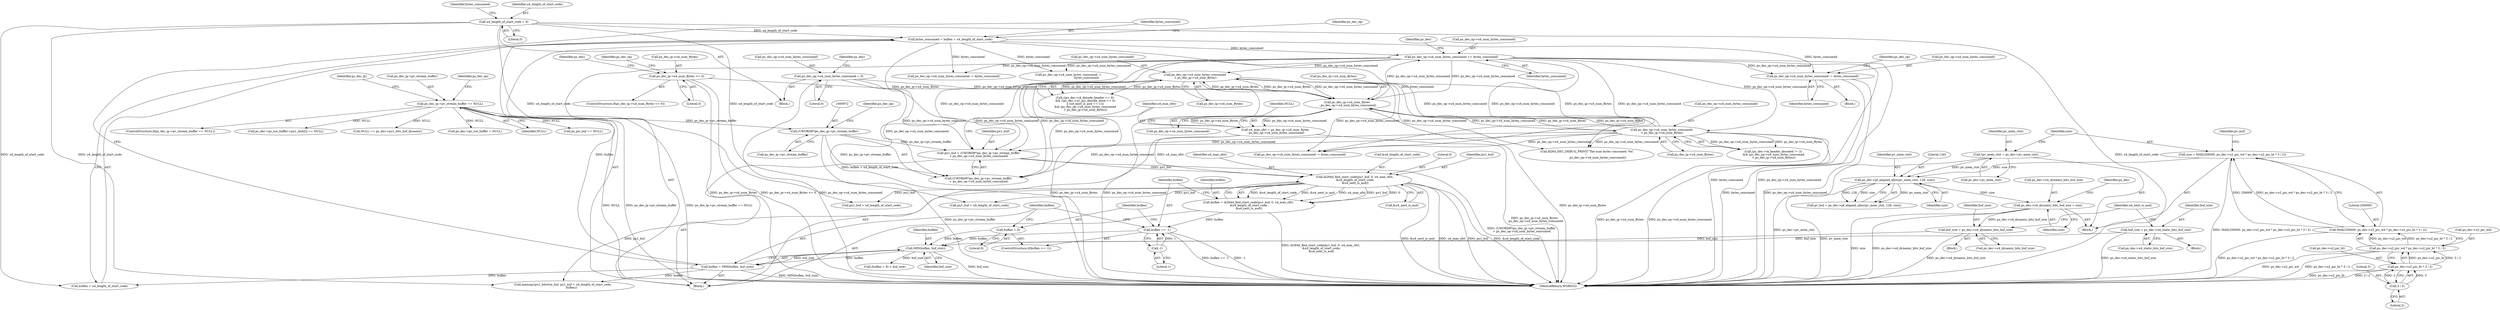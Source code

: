 digraph "0_Android_e629194c62a9a129ce378e08cb1059a8a53f1795@pointer" {
"1001356" [label="(Call,ps_dec_op->u4_num_bytes_consumed -= bytes_consumed)"];
"1001098" [label="(Call,bytes_consumed = buflen + u4_length_of_start_code)"];
"1001093" [label="(Call,buflen = MIN(buflen, buf_size))"];
"1001095" [label="(Call,MIN(buflen, buf_size))"];
"1001086" [label="(Call,buflen == -1)"];
"1001075" [label="(Call,buflen = ih264d_find_start_code(pu1_buf, 0, u4_max_ofst,\n &u4_length_of_start_code,\n &u4_next_is_aud))"];
"1001077" [label="(Call,ih264d_find_start_code(pu1_buf, 0, u4_max_ofst,\n &u4_length_of_start_code,\n &u4_next_is_aud))"];
"1000968" [label="(Call,pu1_buf = (UWORD8*)ps_dec_ip->pv_stream_buffer\n + ps_dec_op->u4_num_bytes_consumed)"];
"1000971" [label="(Call,(UWORD8*)ps_dec_ip->pv_stream_buffer)"];
"1000260" [label="(Call,ps_dec_ip->pv_stream_buffer == NULL)"];
"1001436" [label="(Call,ps_dec_op->u4_num_bytes_consumed\n < ps_dec_ip->u4_num_Bytes)"];
"1001103" [label="(Call,ps_dec_op->u4_num_bytes_consumed += bytes_consumed)"];
"1000981" [label="(Call,ps_dec_ip->u4_num_Bytes\n - ps_dec_op->u4_num_bytes_consumed)"];
"1000281" [label="(Call,ps_dec_ip->u4_num_Bytes <= 0)"];
"1001411" [label="(Call,ps_dec_op->u4_num_bytes_consumed\n < ps_dec_ip->u4_num_Bytes)"];
"1000306" [label="(Call,ps_dec_op->u4_num_bytes_consumed = 0)"];
"1000979" [label="(Call,u4_max_ofst = ps_dec_ip->u4_num_Bytes\n - ps_dec_op->u4_num_bytes_consumed)"];
"1001088" [label="(Call,-1)"];
"1001090" [label="(Call,buflen = 0)"];
"1001055" [label="(Call,buf_size = ps_dec->u4_dynamic_bits_buf_size)"];
"1001040" [label="(Call,ps_dec->u4_dynamic_bits_buf_size = size)"];
"1001026" [label="(Call,ps_dec->pf_aligned_alloc(pv_mem_ctxt, 128, size))"];
"1001004" [label="(Call,*pv_mem_ctxt = ps_dec->pv_mem_ctxt)"];
"1001009" [label="(Call,size = MAX(256000, ps_dec->u2_pic_wd * ps_dec->u2_pic_ht * 3 / 2))"];
"1001011" [label="(Call,MAX(256000, ps_dec->u2_pic_wd * ps_dec->u2_pic_ht * 3 / 2))"];
"1001013" [label="(Call,ps_dec->u2_pic_wd * ps_dec->u2_pic_ht * 3 / 2)"];
"1001017" [label="(Call,ps_dec->u2_pic_ht * 3 / 2)"];
"1001021" [label="(Call,3 / 2)"];
"1001067" [label="(Call,buf_size = ps_dec->u4_static_bits_buf_size)"];
"1000171" [label="(Call,u4_length_of_start_code = 0)"];
"1001057" [label="(Call,ps_dec->u4_dynamic_bits_buf_size)"];
"1001022" [label="(Literal,3)"];
"1001017" [label="(Call,ps_dec->u2_pic_ht * 3 / 2)"];
"1001061" [label="(Block,)"];
"1001107" [label="(Identifier,bytes_consumed)"];
"1001087" [label="(Identifier,buflen)"];
"1001080" [label="(Identifier,u4_max_ofst)"];
"1001105" [label="(Identifier,ps_dec_op)"];
"1000313" [label="(Identifier,ps_dec)"];
"1001440" [label="(Call,ps_dec_ip->u4_num_Bytes)"];
"1002124" [label="(MethodReturn,WORD32)"];
"1001010" [label="(Identifier,size)"];
"1001360" [label="(Identifier,bytes_consumed)"];
"1001026" [label="(Call,ps_dec->pf_aligned_alloc(pv_mem_ctxt, 128, size))"];
"1001085" [label="(ControlStructure,if(buflen == -1))"];
"1000968" [label="(Call,pu1_buf = (UWORD8*)ps_dec_ip->pv_stream_buffer\n + ps_dec_op->u4_num_bytes_consumed)"];
"1000280" [label="(ControlStructure,if(ps_dec_ip->u4_num_Bytes <= 0))"];
"1001077" [label="(Call,ih264d_find_start_code(pu1_buf, 0, u4_max_ofst,\n &u4_length_of_start_code,\n &u4_next_is_aud))"];
"1001021" [label="(Call,3 / 2)"];
"1000282" [label="(Call,ps_dec_ip->u4_num_Bytes)"];
"1001011" [label="(Call,MAX(256000, ps_dec->u2_pic_wd * ps_dec->u2_pic_ht * 3 / 2))"];
"1001096" [label="(Identifier,buflen)"];
"1000991" [label="(Identifier,NULL)"];
"1001412" [label="(Call,ps_dec_op->u4_num_bytes_consumed)"];
"1001049" [label="(Block,)"];
"1001356" [label="(Call,ps_dec_op->u4_num_bytes_consumed -= bytes_consumed)"];
"1001068" [label="(Identifier,buf_size)"];
"1000171" [label="(Call,u4_length_of_start_code = 0)"];
"1000268" [label="(Identifier,ps_dec_op)"];
"1001103" [label="(Call,ps_dec_op->u4_num_bytes_consumed += bytes_consumed)"];
"1001067" [label="(Call,buf_size = ps_dec->u4_static_bits_buf_size)"];
"1001357" [label="(Call,ps_dec_op->u4_num_bytes_consumed)"];
"1001004" [label="(Call,*pv_mem_ctxt = ps_dec->pv_mem_ctxt)"];
"1001027" [label="(Identifier,pv_mem_ctxt)"];
"1001018" [label="(Call,ps_dec->u2_pic_ht)"];
"1001047" [label="(Identifier,ps_dec)"];
"1000176" [label="(Identifier,bytes_consumed)"];
"1001028" [label="(Literal,128)"];
"1000966" [label="(Block,)"];
"1001436" [label="(Call,ps_dec_op->u4_num_bytes_consumed\n < ps_dec_ip->u4_num_Bytes)"];
"1001081" [label="(Call,&u4_length_of_start_code)"];
"1000982" [label="(Call,ps_dec_ip->u4_num_Bytes)"];
"1001075" [label="(Call,buflen = ih264d_find_start_code(pu1_buf, 0, u4_max_ofst,\n &u4_length_of_start_code,\n &u4_next_is_aud))"];
"1001079" [label="(Literal,0)"];
"1000260" [label="(Call,ps_dec_ip->pv_stream_buffer == NULL)"];
"1001100" [label="(Call,buflen + u4_length_of_start_code)"];
"1001088" [label="(Call,-1)"];
"1001000" [label="(Block,)"];
"1001083" [label="(Call,&u4_next_is_aud)"];
"1000307" [label="(Call,ps_dec_op->u4_num_bytes_consumed)"];
"1000310" [label="(Literal,0)"];
"1001121" [label="(Call,pu1_buf + u4_length_of_start_code)"];
"1001014" [label="(Call,ps_dec->u2_pic_wd)"];
"1001009" [label="(Call,size = MAX(256000, ps_dec->u2_pic_wd * ps_dec->u2_pic_ht * 3 / 2))"];
"1001095" [label="(Call,MIN(buflen, buf_size))"];
"1001099" [label="(Identifier,bytes_consumed)"];
"1000303" [label="(Identifier,ps_dec)"];
"1000289" [label="(Identifier,ps_dec_op)"];
"1001333" [label="(Call,ps_dec_op->u4_num_bytes_consumed -= bytes_consumed)"];
"1001098" [label="(Call,bytes_consumed = buflen + u4_length_of_start_code)"];
"1001006" [label="(Call,ps_dec->pv_mem_ctxt)"];
"1001040" [label="(Call,ps_dec->u4_dynamic_bits_buf_size = size)"];
"1001097" [label="(Identifier,buf_size)"];
"1000981" [label="(Call,ps_dec_ip->u4_num_Bytes\n - ps_dec_op->u4_num_bytes_consumed)"];
"1001114" [label="(Identifier,ps_dec)"];
"1000173" [label="(Literal,0)"];
"1001405" [label="(Call,(ps_dec->i4_header_decoded != 3)\n && (ps_dec_op->u4_num_bytes_consumed\n < ps_dec_ip->u4_num_Bytes))"];
"1001104" [label="(Call,ps_dec_op->u4_num_bytes_consumed)"];
"1000971" [label="(Call,(UWORD8*)ps_dec_ip->pv_stream_buffer)"];
"1001146" [label="(Call,ps_dec_op->u4_num_bytes_consumed -=\n                                        bytes_consumed)"];
"1000980" [label="(Identifier,u4_max_ofst)"];
"1001195" [label="(Call,memcpy(pu1_bitstrm_buf, pu1_buf + u4_length_of_start_code,\n                   buflen))"];
"1000623" [label="(Call,ps_pic_buf == NULL)"];
"1000151" [label="(Block,)"];
"1001023" [label="(Literal,2)"];
"1001202" [label="(Call,(buflen + 8) < buf_size)"];
"1000285" [label="(Literal,0)"];
"1001005" [label="(Identifier,pv_mem_ctxt)"];
"1001012" [label="(Literal,256000)"];
"1001090" [label="(Call,buflen = 0)"];
"1000985" [label="(Call,ps_dec_op->u4_num_bytes_consumed)"];
"1001197" [label="(Call,pu1_buf + u4_length_of_start_code)"];
"1000306" [label="(Call,ps_dec_op->u4_num_bytes_consumed = 0)"];
"1000259" [label="(ControlStructure,if(ps_dec_ip->pv_stream_buffer == NULL))"];
"1000977" [label="(Identifier,ps_dec_op)"];
"1001029" [label="(Identifier,size)"];
"1000979" [label="(Call,u4_max_ofst = ps_dec_ip->u4_num_Bytes\n - ps_dec_op->u4_num_bytes_consumed)"];
"1001044" [label="(Identifier,size)"];
"1001076" [label="(Identifier,buflen)"];
"1000969" [label="(Identifier,pu1_buf)"];
"1001569" [label="(Call,ps_dec_op->u4_num_bytes_consumed -= bytes_consumed)"];
"1000283" [label="(Identifier,ps_dec_ip)"];
"1000264" [label="(Identifier,NULL)"];
"1001437" [label="(Call,ps_dec_op->u4_num_bytes_consumed)"];
"1001055" [label="(Call,buf_size = ps_dec->u4_dynamic_bits_buf_size)"];
"1001093" [label="(Call,buflen = MIN(buflen, buf_size))"];
"1001411" [label="(Call,ps_dec_op->u4_num_bytes_consumed\n < ps_dec_ip->u4_num_Bytes)"];
"1001041" [label="(Call,ps_dec->u4_dynamic_bits_buf_size)"];
"1001073" [label="(Identifier,u4_next_is_aud)"];
"1000970" [label="(Call,(UWORD8*)ps_dec_ip->pv_stream_buffer\n + ps_dec_op->u4_num_bytes_consumed)"];
"1001089" [label="(Literal,1)"];
"1001415" [label="(Call,ps_dec_ip->u4_num_Bytes)"];
"1000172" [label="(Identifier,u4_length_of_start_code)"];
"1001025" [label="(Identifier,pv_buf)"];
"1001091" [label="(Identifier,buflen)"];
"1001094" [label="(Identifier,buflen)"];
"1001086" [label="(Call,buflen == -1)"];
"1000973" [label="(Call,ps_dec_ip->pv_stream_buffer)"];
"1001069" [label="(Call,ps_dec->u4_static_bits_buf_size)"];
"1000406" [label="(Call,ps_dec->ps_out_buffer->pu1_bufs[i] == NULL)"];
"1001355" [label="(Block,)"];
"1002117" [label="(Call,H264_DEC_DEBUG_PRINT(\"The num bytes consumed: %d\n\",\n                         ps_dec_op->u4_num_bytes_consumed))"];
"1001078" [label="(Identifier,pu1_buf)"];
"1001024" [label="(Call,pv_buf = ps_dec->pf_aligned_alloc(pv_mem_ctxt, 128, size))"];
"1001363" [label="(Identifier,ps_dec_op)"];
"1001013" [label="(Call,ps_dec->u2_pic_wd * ps_dec->u2_pic_ht * 3 / 2)"];
"1001420" [label="(Call,((ps_dec->i4_decode_header == 0)\n && ((ps_dec->u1_pic_decode_done == 0)\n || (u4_next_is_aud == 1)))\n && (ps_dec_op->u4_num_bytes_consumed\n < ps_dec_ip->u4_num_Bytes))"];
"1000261" [label="(Call,ps_dec_ip->pv_stream_buffer)"];
"1001056" [label="(Identifier,buf_size)"];
"1000990" [label="(Call,NULL == ps_dec->pu1_bits_buf_dynamic)"];
"1000311" [label="(Call,ps_dec->ps_out_buffer = NULL)"];
"1001092" [label="(Literal,0)"];
"1000281" [label="(Call,ps_dec_ip->u4_num_Bytes <= 0)"];
"1001356" -> "1001355"  [label="AST: "];
"1001356" -> "1001360"  [label="CFG: "];
"1001357" -> "1001356"  [label="AST: "];
"1001360" -> "1001356"  [label="AST: "];
"1001363" -> "1001356"  [label="CFG: "];
"1001356" -> "1002124"  [label="DDG: ps_dec_op->u4_num_bytes_consumed"];
"1001356" -> "1002124"  [label="DDG: bytes_consumed"];
"1001098" -> "1001356"  [label="DDG: bytes_consumed"];
"1001103" -> "1001356"  [label="DDG: ps_dec_op->u4_num_bytes_consumed"];
"1001098" -> "1000966"  [label="AST: "];
"1001098" -> "1001100"  [label="CFG: "];
"1001099" -> "1001098"  [label="AST: "];
"1001100" -> "1001098"  [label="AST: "];
"1001105" -> "1001098"  [label="CFG: "];
"1001098" -> "1002124"  [label="DDG: buflen + u4_length_of_start_code"];
"1001093" -> "1001098"  [label="DDG: buflen"];
"1000171" -> "1001098"  [label="DDG: u4_length_of_start_code"];
"1001098" -> "1001103"  [label="DDG: bytes_consumed"];
"1001098" -> "1001146"  [label="DDG: bytes_consumed"];
"1001098" -> "1001333"  [label="DDG: bytes_consumed"];
"1001098" -> "1001569"  [label="DDG: bytes_consumed"];
"1001093" -> "1000966"  [label="AST: "];
"1001093" -> "1001095"  [label="CFG: "];
"1001094" -> "1001093"  [label="AST: "];
"1001095" -> "1001093"  [label="AST: "];
"1001099" -> "1001093"  [label="CFG: "];
"1001093" -> "1002124"  [label="DDG: MIN(buflen, buf_size)"];
"1001095" -> "1001093"  [label="DDG: buflen"];
"1001095" -> "1001093"  [label="DDG: buf_size"];
"1001093" -> "1001100"  [label="DDG: buflen"];
"1001093" -> "1001195"  [label="DDG: buflen"];
"1001095" -> "1001097"  [label="CFG: "];
"1001096" -> "1001095"  [label="AST: "];
"1001097" -> "1001095"  [label="AST: "];
"1001095" -> "1002124"  [label="DDG: buf_size"];
"1001086" -> "1001095"  [label="DDG: buflen"];
"1001090" -> "1001095"  [label="DDG: buflen"];
"1001055" -> "1001095"  [label="DDG: buf_size"];
"1001067" -> "1001095"  [label="DDG: buf_size"];
"1001095" -> "1001202"  [label="DDG: buf_size"];
"1001086" -> "1001085"  [label="AST: "];
"1001086" -> "1001088"  [label="CFG: "];
"1001087" -> "1001086"  [label="AST: "];
"1001088" -> "1001086"  [label="AST: "];
"1001091" -> "1001086"  [label="CFG: "];
"1001094" -> "1001086"  [label="CFG: "];
"1001086" -> "1002124"  [label="DDG: -1"];
"1001086" -> "1002124"  [label="DDG: buflen == -1"];
"1001075" -> "1001086"  [label="DDG: buflen"];
"1001088" -> "1001086"  [label="DDG: 1"];
"1001075" -> "1000966"  [label="AST: "];
"1001075" -> "1001077"  [label="CFG: "];
"1001076" -> "1001075"  [label="AST: "];
"1001077" -> "1001075"  [label="AST: "];
"1001087" -> "1001075"  [label="CFG: "];
"1001075" -> "1002124"  [label="DDG: ih264d_find_start_code(pu1_buf, 0, u4_max_ofst,\n &u4_length_of_start_code,\n &u4_next_is_aud)"];
"1001077" -> "1001075"  [label="DDG: &u4_length_of_start_code"];
"1001077" -> "1001075"  [label="DDG: &u4_next_is_aud"];
"1001077" -> "1001075"  [label="DDG: u4_max_ofst"];
"1001077" -> "1001075"  [label="DDG: pu1_buf"];
"1001077" -> "1001075"  [label="DDG: 0"];
"1001077" -> "1001083"  [label="CFG: "];
"1001078" -> "1001077"  [label="AST: "];
"1001079" -> "1001077"  [label="AST: "];
"1001080" -> "1001077"  [label="AST: "];
"1001081" -> "1001077"  [label="AST: "];
"1001083" -> "1001077"  [label="AST: "];
"1001077" -> "1002124"  [label="DDG: u4_max_ofst"];
"1001077" -> "1002124"  [label="DDG: pu1_buf"];
"1001077" -> "1002124"  [label="DDG: &u4_length_of_start_code"];
"1001077" -> "1002124"  [label="DDG: &u4_next_is_aud"];
"1000968" -> "1001077"  [label="DDG: pu1_buf"];
"1000979" -> "1001077"  [label="DDG: u4_max_ofst"];
"1001077" -> "1001121"  [label="DDG: pu1_buf"];
"1001077" -> "1001195"  [label="DDG: pu1_buf"];
"1001077" -> "1001197"  [label="DDG: pu1_buf"];
"1000968" -> "1000966"  [label="AST: "];
"1000968" -> "1000970"  [label="CFG: "];
"1000969" -> "1000968"  [label="AST: "];
"1000970" -> "1000968"  [label="AST: "];
"1000980" -> "1000968"  [label="CFG: "];
"1000968" -> "1002124"  [label="DDG: (UWORD8*)ps_dec_ip->pv_stream_buffer\n + ps_dec_op->u4_num_bytes_consumed"];
"1000971" -> "1000968"  [label="DDG: ps_dec_ip->pv_stream_buffer"];
"1001436" -> "1000968"  [label="DDG: ps_dec_op->u4_num_bytes_consumed"];
"1000306" -> "1000968"  [label="DDG: ps_dec_op->u4_num_bytes_consumed"];
"1001103" -> "1000968"  [label="DDG: ps_dec_op->u4_num_bytes_consumed"];
"1001411" -> "1000968"  [label="DDG: ps_dec_op->u4_num_bytes_consumed"];
"1000971" -> "1000970"  [label="AST: "];
"1000971" -> "1000973"  [label="CFG: "];
"1000972" -> "1000971"  [label="AST: "];
"1000973" -> "1000971"  [label="AST: "];
"1000977" -> "1000971"  [label="CFG: "];
"1000971" -> "1002124"  [label="DDG: ps_dec_ip->pv_stream_buffer"];
"1000971" -> "1000970"  [label="DDG: ps_dec_ip->pv_stream_buffer"];
"1000260" -> "1000971"  [label="DDG: ps_dec_ip->pv_stream_buffer"];
"1000260" -> "1000259"  [label="AST: "];
"1000260" -> "1000264"  [label="CFG: "];
"1000261" -> "1000260"  [label="AST: "];
"1000264" -> "1000260"  [label="AST: "];
"1000268" -> "1000260"  [label="CFG: "];
"1000283" -> "1000260"  [label="CFG: "];
"1000260" -> "1002124"  [label="DDG: ps_dec_ip->pv_stream_buffer == NULL"];
"1000260" -> "1002124"  [label="DDG: NULL"];
"1000260" -> "1002124"  [label="DDG: ps_dec_ip->pv_stream_buffer"];
"1000260" -> "1000311"  [label="DDG: NULL"];
"1000260" -> "1000406"  [label="DDG: NULL"];
"1000260" -> "1000623"  [label="DDG: NULL"];
"1000260" -> "1000990"  [label="DDG: NULL"];
"1001436" -> "1001420"  [label="AST: "];
"1001436" -> "1001440"  [label="CFG: "];
"1001437" -> "1001436"  [label="AST: "];
"1001440" -> "1001436"  [label="AST: "];
"1001420" -> "1001436"  [label="CFG: "];
"1001436" -> "1002124"  [label="DDG: ps_dec_ip->u4_num_Bytes"];
"1001436" -> "1002124"  [label="DDG: ps_dec_op->u4_num_bytes_consumed"];
"1001436" -> "1000970"  [label="DDG: ps_dec_op->u4_num_bytes_consumed"];
"1001436" -> "1000981"  [label="DDG: ps_dec_ip->u4_num_Bytes"];
"1001436" -> "1000981"  [label="DDG: ps_dec_op->u4_num_bytes_consumed"];
"1001436" -> "1001420"  [label="DDG: ps_dec_op->u4_num_bytes_consumed"];
"1001436" -> "1001420"  [label="DDG: ps_dec_ip->u4_num_Bytes"];
"1001103" -> "1001436"  [label="DDG: ps_dec_op->u4_num_bytes_consumed"];
"1001411" -> "1001436"  [label="DDG: ps_dec_op->u4_num_bytes_consumed"];
"1001411" -> "1001436"  [label="DDG: ps_dec_ip->u4_num_Bytes"];
"1000981" -> "1001436"  [label="DDG: ps_dec_ip->u4_num_Bytes"];
"1001436" -> "1001569"  [label="DDG: ps_dec_op->u4_num_bytes_consumed"];
"1001436" -> "1002117"  [label="DDG: ps_dec_op->u4_num_bytes_consumed"];
"1001103" -> "1000966"  [label="AST: "];
"1001103" -> "1001107"  [label="CFG: "];
"1001104" -> "1001103"  [label="AST: "];
"1001107" -> "1001103"  [label="AST: "];
"1001114" -> "1001103"  [label="CFG: "];
"1001103" -> "1002124"  [label="DDG: ps_dec_op->u4_num_bytes_consumed"];
"1001103" -> "1002124"  [label="DDG: bytes_consumed"];
"1001103" -> "1000970"  [label="DDG: ps_dec_op->u4_num_bytes_consumed"];
"1001103" -> "1000981"  [label="DDG: ps_dec_op->u4_num_bytes_consumed"];
"1000981" -> "1001103"  [label="DDG: ps_dec_op->u4_num_bytes_consumed"];
"1001103" -> "1001146"  [label="DDG: ps_dec_op->u4_num_bytes_consumed"];
"1001103" -> "1001333"  [label="DDG: ps_dec_op->u4_num_bytes_consumed"];
"1001103" -> "1001411"  [label="DDG: ps_dec_op->u4_num_bytes_consumed"];
"1001103" -> "1001569"  [label="DDG: ps_dec_op->u4_num_bytes_consumed"];
"1001103" -> "1002117"  [label="DDG: ps_dec_op->u4_num_bytes_consumed"];
"1000981" -> "1000979"  [label="AST: "];
"1000981" -> "1000985"  [label="CFG: "];
"1000982" -> "1000981"  [label="AST: "];
"1000985" -> "1000981"  [label="AST: "];
"1000979" -> "1000981"  [label="CFG: "];
"1000981" -> "1002124"  [label="DDG: ps_dec_ip->u4_num_Bytes"];
"1000981" -> "1000979"  [label="DDG: ps_dec_ip->u4_num_Bytes"];
"1000981" -> "1000979"  [label="DDG: ps_dec_op->u4_num_bytes_consumed"];
"1000281" -> "1000981"  [label="DDG: ps_dec_ip->u4_num_Bytes"];
"1001411" -> "1000981"  [label="DDG: ps_dec_ip->u4_num_Bytes"];
"1001411" -> "1000981"  [label="DDG: ps_dec_op->u4_num_bytes_consumed"];
"1000306" -> "1000981"  [label="DDG: ps_dec_op->u4_num_bytes_consumed"];
"1000981" -> "1001411"  [label="DDG: ps_dec_ip->u4_num_Bytes"];
"1000281" -> "1000280"  [label="AST: "];
"1000281" -> "1000285"  [label="CFG: "];
"1000282" -> "1000281"  [label="AST: "];
"1000285" -> "1000281"  [label="AST: "];
"1000289" -> "1000281"  [label="CFG: "];
"1000303" -> "1000281"  [label="CFG: "];
"1000281" -> "1002124"  [label="DDG: ps_dec_ip->u4_num_Bytes"];
"1000281" -> "1002124"  [label="DDG: ps_dec_ip->u4_num_Bytes <= 0"];
"1001411" -> "1001405"  [label="AST: "];
"1001411" -> "1001415"  [label="CFG: "];
"1001412" -> "1001411"  [label="AST: "];
"1001415" -> "1001411"  [label="AST: "];
"1001405" -> "1001411"  [label="CFG: "];
"1001411" -> "1002124"  [label="DDG: ps_dec_ip->u4_num_Bytes"];
"1001411" -> "1002124"  [label="DDG: ps_dec_op->u4_num_bytes_consumed"];
"1001411" -> "1000970"  [label="DDG: ps_dec_op->u4_num_bytes_consumed"];
"1001411" -> "1001405"  [label="DDG: ps_dec_op->u4_num_bytes_consumed"];
"1001411" -> "1001405"  [label="DDG: ps_dec_ip->u4_num_Bytes"];
"1001411" -> "1001569"  [label="DDG: ps_dec_op->u4_num_bytes_consumed"];
"1001411" -> "1002117"  [label="DDG: ps_dec_op->u4_num_bytes_consumed"];
"1000306" -> "1000151"  [label="AST: "];
"1000306" -> "1000310"  [label="CFG: "];
"1000307" -> "1000306"  [label="AST: "];
"1000310" -> "1000306"  [label="AST: "];
"1000313" -> "1000306"  [label="CFG: "];
"1000306" -> "1002124"  [label="DDG: ps_dec_op->u4_num_bytes_consumed"];
"1000306" -> "1000970"  [label="DDG: ps_dec_op->u4_num_bytes_consumed"];
"1000979" -> "1000966"  [label="AST: "];
"1000980" -> "1000979"  [label="AST: "];
"1000991" -> "1000979"  [label="CFG: "];
"1000979" -> "1002124"  [label="DDG: ps_dec_ip->u4_num_Bytes\n - ps_dec_op->u4_num_bytes_consumed"];
"1001088" -> "1001089"  [label="CFG: "];
"1001089" -> "1001088"  [label="AST: "];
"1001090" -> "1001085"  [label="AST: "];
"1001090" -> "1001092"  [label="CFG: "];
"1001091" -> "1001090"  [label="AST: "];
"1001092" -> "1001090"  [label="AST: "];
"1001094" -> "1001090"  [label="CFG: "];
"1001055" -> "1001049"  [label="AST: "];
"1001055" -> "1001057"  [label="CFG: "];
"1001056" -> "1001055"  [label="AST: "];
"1001057" -> "1001055"  [label="AST: "];
"1001073" -> "1001055"  [label="CFG: "];
"1001055" -> "1002124"  [label="DDG: ps_dec->u4_dynamic_bits_buf_size"];
"1001040" -> "1001055"  [label="DDG: ps_dec->u4_dynamic_bits_buf_size"];
"1001040" -> "1001000"  [label="AST: "];
"1001040" -> "1001044"  [label="CFG: "];
"1001041" -> "1001040"  [label="AST: "];
"1001044" -> "1001040"  [label="AST: "];
"1001047" -> "1001040"  [label="CFG: "];
"1001040" -> "1002124"  [label="DDG: ps_dec->u4_dynamic_bits_buf_size"];
"1001040" -> "1002124"  [label="DDG: size"];
"1001026" -> "1001040"  [label="DDG: size"];
"1001026" -> "1001024"  [label="AST: "];
"1001026" -> "1001029"  [label="CFG: "];
"1001027" -> "1001026"  [label="AST: "];
"1001028" -> "1001026"  [label="AST: "];
"1001029" -> "1001026"  [label="AST: "];
"1001024" -> "1001026"  [label="CFG: "];
"1001026" -> "1002124"  [label="DDG: pv_mem_ctxt"];
"1001026" -> "1001024"  [label="DDG: pv_mem_ctxt"];
"1001026" -> "1001024"  [label="DDG: 128"];
"1001026" -> "1001024"  [label="DDG: size"];
"1001004" -> "1001026"  [label="DDG: pv_mem_ctxt"];
"1001009" -> "1001026"  [label="DDG: size"];
"1001004" -> "1001000"  [label="AST: "];
"1001004" -> "1001006"  [label="CFG: "];
"1001005" -> "1001004"  [label="AST: "];
"1001006" -> "1001004"  [label="AST: "];
"1001010" -> "1001004"  [label="CFG: "];
"1001004" -> "1002124"  [label="DDG: ps_dec->pv_mem_ctxt"];
"1001009" -> "1001000"  [label="AST: "];
"1001009" -> "1001011"  [label="CFG: "];
"1001010" -> "1001009"  [label="AST: "];
"1001011" -> "1001009"  [label="AST: "];
"1001025" -> "1001009"  [label="CFG: "];
"1001009" -> "1002124"  [label="DDG: MAX(256000, ps_dec->u2_pic_wd * ps_dec->u2_pic_ht * 3 / 2)"];
"1001011" -> "1001009"  [label="DDG: 256000"];
"1001011" -> "1001009"  [label="DDG: ps_dec->u2_pic_wd * ps_dec->u2_pic_ht * 3 / 2"];
"1001011" -> "1001013"  [label="CFG: "];
"1001012" -> "1001011"  [label="AST: "];
"1001013" -> "1001011"  [label="AST: "];
"1001011" -> "1002124"  [label="DDG: ps_dec->u2_pic_wd * ps_dec->u2_pic_ht * 3 / 2"];
"1001013" -> "1001011"  [label="DDG: ps_dec->u2_pic_wd"];
"1001013" -> "1001011"  [label="DDG: ps_dec->u2_pic_ht * 3 / 2"];
"1001013" -> "1001017"  [label="CFG: "];
"1001014" -> "1001013"  [label="AST: "];
"1001017" -> "1001013"  [label="AST: "];
"1001013" -> "1002124"  [label="DDG: ps_dec->u2_pic_wd"];
"1001013" -> "1002124"  [label="DDG: ps_dec->u2_pic_ht * 3 / 2"];
"1001017" -> "1001013"  [label="DDG: ps_dec->u2_pic_ht"];
"1001017" -> "1001013"  [label="DDG: 3 / 2"];
"1001017" -> "1001021"  [label="CFG: "];
"1001018" -> "1001017"  [label="AST: "];
"1001021" -> "1001017"  [label="AST: "];
"1001017" -> "1002124"  [label="DDG: 3 / 2"];
"1001017" -> "1002124"  [label="DDG: ps_dec->u2_pic_ht"];
"1001021" -> "1001017"  [label="DDG: 3"];
"1001021" -> "1001017"  [label="DDG: 2"];
"1001021" -> "1001023"  [label="CFG: "];
"1001022" -> "1001021"  [label="AST: "];
"1001023" -> "1001021"  [label="AST: "];
"1001067" -> "1001061"  [label="AST: "];
"1001067" -> "1001069"  [label="CFG: "];
"1001068" -> "1001067"  [label="AST: "];
"1001069" -> "1001067"  [label="AST: "];
"1001073" -> "1001067"  [label="CFG: "];
"1001067" -> "1002124"  [label="DDG: ps_dec->u4_static_bits_buf_size"];
"1000171" -> "1000151"  [label="AST: "];
"1000171" -> "1000173"  [label="CFG: "];
"1000172" -> "1000171"  [label="AST: "];
"1000173" -> "1000171"  [label="AST: "];
"1000176" -> "1000171"  [label="CFG: "];
"1000171" -> "1002124"  [label="DDG: u4_length_of_start_code"];
"1000171" -> "1001100"  [label="DDG: u4_length_of_start_code"];
"1000171" -> "1001121"  [label="DDG: u4_length_of_start_code"];
"1000171" -> "1001195"  [label="DDG: u4_length_of_start_code"];
"1000171" -> "1001197"  [label="DDG: u4_length_of_start_code"];
}
